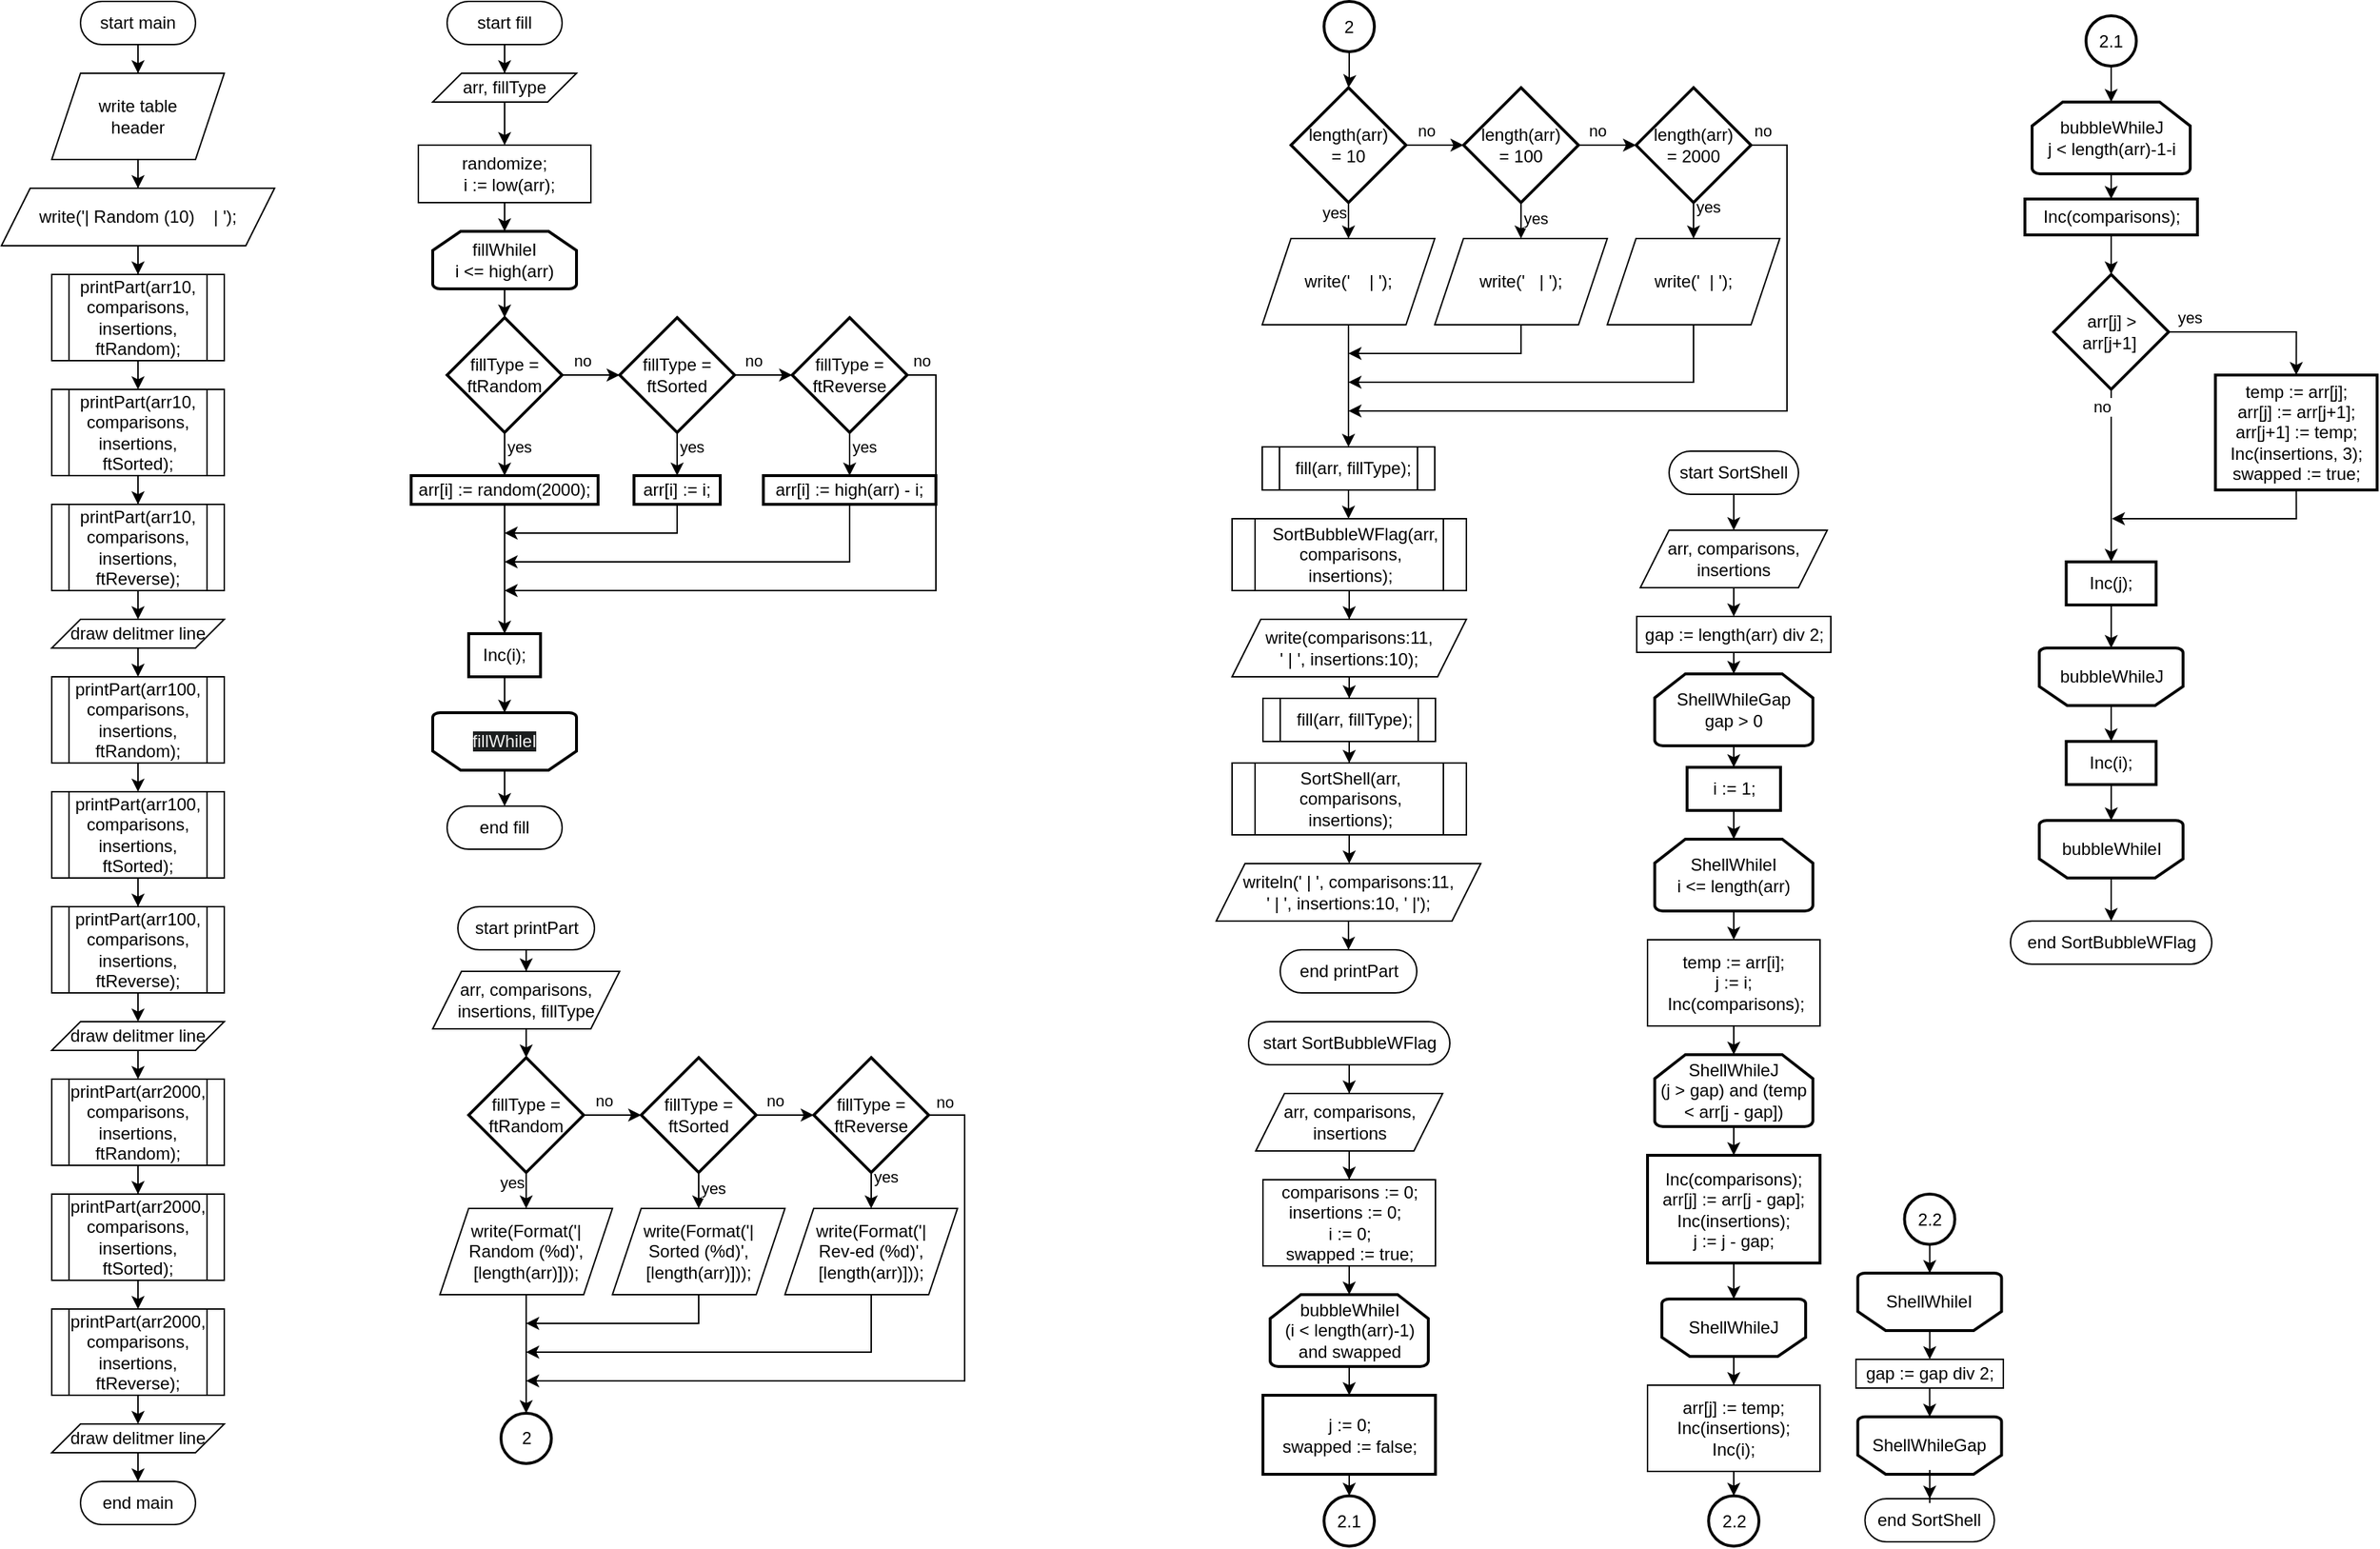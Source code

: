 <mxfile version="24.7.17">
  <diagram name="Page-1" id="1vEHx4_HzecGvx-od_U_">
    <mxGraphModel dx="1421" dy="1171" grid="1" gridSize="10" guides="1" tooltips="1" connect="1" arrows="1" fold="1" page="1" pageScale="1" pageWidth="850" pageHeight="1100" math="0" shadow="0">
      <root>
        <mxCell id="0" />
        <mxCell id="1" parent="0" />
        <mxCell id="7Oa1Ej6_2Gg9YlCHLcrd-3" value="" style="edgeStyle=orthogonalEdgeStyle;rounded=0;orthogonalLoop=1;jettySize=auto;html=1;" edge="1" parent="1" source="7Oa1Ej6_2Gg9YlCHLcrd-1" target="7Oa1Ej6_2Gg9YlCHLcrd-2">
          <mxGeometry relative="1" as="geometry" />
        </mxCell>
        <mxCell id="7Oa1Ej6_2Gg9YlCHLcrd-1" value="start main" style="html=1;dashed=0;whiteSpace=wrap;shape=mxgraph.dfd.start" vertex="1" parent="1">
          <mxGeometry x="65" y="20" width="80" height="30" as="geometry" />
        </mxCell>
        <mxCell id="7Oa1Ej6_2Gg9YlCHLcrd-5" value="" style="edgeStyle=orthogonalEdgeStyle;rounded=0;orthogonalLoop=1;jettySize=auto;html=1;" edge="1" parent="1" source="7Oa1Ej6_2Gg9YlCHLcrd-2" target="7Oa1Ej6_2Gg9YlCHLcrd-4">
          <mxGeometry relative="1" as="geometry" />
        </mxCell>
        <mxCell id="7Oa1Ej6_2Gg9YlCHLcrd-2" value="write table&lt;div&gt;header&lt;/div&gt;" style="shape=parallelogram;perimeter=parallelogramPerimeter;whiteSpace=wrap;html=1;fixedSize=1;" vertex="1" parent="1">
          <mxGeometry x="45" y="70" width="120" height="60" as="geometry" />
        </mxCell>
        <mxCell id="7Oa1Ej6_2Gg9YlCHLcrd-34" value="" style="edgeStyle=orthogonalEdgeStyle;rounded=0;orthogonalLoop=1;jettySize=auto;html=1;" edge="1" parent="1" source="7Oa1Ej6_2Gg9YlCHLcrd-4" target="7Oa1Ej6_2Gg9YlCHLcrd-33">
          <mxGeometry relative="1" as="geometry" />
        </mxCell>
        <mxCell id="7Oa1Ej6_2Gg9YlCHLcrd-4" value="&lt;div&gt;write(&#39;| Random (10)&amp;nbsp; &amp;nbsp; | &#39;);&lt;/div&gt;" style="shape=parallelogram;perimeter=parallelogramPerimeter;whiteSpace=wrap;html=1;fixedSize=1;" vertex="1" parent="1">
          <mxGeometry x="10" y="150" width="190" height="40" as="geometry" />
        </mxCell>
        <mxCell id="7Oa1Ej6_2Gg9YlCHLcrd-33" value="&lt;div&gt;printPart(arr10, comparisons, insertions, ftRandom);&lt;/div&gt;" style="shape=process;whiteSpace=wrap;html=1;backgroundOutline=1;" vertex="1" parent="1">
          <mxGeometry x="45" y="210" width="120" height="60" as="geometry" />
        </mxCell>
        <mxCell id="7Oa1Ej6_2Gg9YlCHLcrd-35" value="" style="edgeStyle=orthogonalEdgeStyle;rounded=0;orthogonalLoop=1;jettySize=auto;html=1;entryX=0.5;entryY=0;entryDx=0;entryDy=0;" edge="1" parent="1" target="7Oa1Ej6_2Gg9YlCHLcrd-36">
          <mxGeometry relative="1" as="geometry">
            <mxPoint x="105" y="270" as="sourcePoint" />
          </mxGeometry>
        </mxCell>
        <mxCell id="7Oa1Ej6_2Gg9YlCHLcrd-52" value="" style="edgeStyle=orthogonalEdgeStyle;rounded=0;orthogonalLoop=1;jettySize=auto;html=1;" edge="1" parent="1" source="7Oa1Ej6_2Gg9YlCHLcrd-36" target="7Oa1Ej6_2Gg9YlCHLcrd-38">
          <mxGeometry relative="1" as="geometry" />
        </mxCell>
        <mxCell id="7Oa1Ej6_2Gg9YlCHLcrd-36" value="&lt;div&gt;printPart(arr10, comparisons, insertions, ftSorted);&lt;/div&gt;" style="shape=process;whiteSpace=wrap;html=1;backgroundOutline=1;" vertex="1" parent="1">
          <mxGeometry x="45" y="290" width="120" height="60" as="geometry" />
        </mxCell>
        <mxCell id="7Oa1Ej6_2Gg9YlCHLcrd-64" style="edgeStyle=orthogonalEdgeStyle;rounded=0;orthogonalLoop=1;jettySize=auto;html=1;exitX=0.5;exitY=1;exitDx=0;exitDy=0;entryX=0.5;entryY=0;entryDx=0;entryDy=0;" edge="1" parent="1" source="7Oa1Ej6_2Gg9YlCHLcrd-38" target="7Oa1Ej6_2Gg9YlCHLcrd-62">
          <mxGeometry relative="1" as="geometry" />
        </mxCell>
        <mxCell id="7Oa1Ej6_2Gg9YlCHLcrd-38" value="&lt;div&gt;printPart(arr10, comparisons, insertions, ftReverse);&lt;/div&gt;" style="shape=process;whiteSpace=wrap;html=1;backgroundOutline=1;" vertex="1" parent="1">
          <mxGeometry x="45" y="370" width="120" height="60" as="geometry" />
        </mxCell>
        <mxCell id="7Oa1Ej6_2Gg9YlCHLcrd-40" value="&lt;div&gt;printPart(arr100, comparisons, insertions, ftRandom);&lt;/div&gt;" style="shape=process;whiteSpace=wrap;html=1;backgroundOutline=1;" vertex="1" parent="1">
          <mxGeometry x="45" y="490" width="120" height="60" as="geometry" />
        </mxCell>
        <mxCell id="7Oa1Ej6_2Gg9YlCHLcrd-59" value="" style="edgeStyle=orthogonalEdgeStyle;rounded=0;orthogonalLoop=1;jettySize=auto;html=1;" edge="1" parent="1" source="7Oa1Ej6_2Gg9YlCHLcrd-42" target="7Oa1Ej6_2Gg9YlCHLcrd-44">
          <mxGeometry relative="1" as="geometry" />
        </mxCell>
        <mxCell id="7Oa1Ej6_2Gg9YlCHLcrd-42" value="&lt;div&gt;printPart(arr100, comparisons, insertions, ftSorted);&lt;/div&gt;" style="shape=process;whiteSpace=wrap;html=1;backgroundOutline=1;" vertex="1" parent="1">
          <mxGeometry x="45" y="570" width="120" height="60" as="geometry" />
        </mxCell>
        <mxCell id="7Oa1Ej6_2Gg9YlCHLcrd-44" value="&lt;div&gt;printPart(arr100, comparisons, insertions, ftReverse);&lt;/div&gt;" style="shape=process;whiteSpace=wrap;html=1;backgroundOutline=1;" vertex="1" parent="1">
          <mxGeometry x="45" y="650" width="120" height="60" as="geometry" />
        </mxCell>
        <mxCell id="7Oa1Ej6_2Gg9YlCHLcrd-61" value="" style="edgeStyle=orthogonalEdgeStyle;rounded=0;orthogonalLoop=1;jettySize=auto;html=1;" edge="1" parent="1" source="7Oa1Ej6_2Gg9YlCHLcrd-46" target="7Oa1Ej6_2Gg9YlCHLcrd-48">
          <mxGeometry relative="1" as="geometry" />
        </mxCell>
        <mxCell id="7Oa1Ej6_2Gg9YlCHLcrd-46" value="&lt;div&gt;printPart(arr2000, comparisons, insertions, ftRandom);&lt;/div&gt;" style="shape=process;whiteSpace=wrap;html=1;backgroundOutline=1;" vertex="1" parent="1">
          <mxGeometry x="45" y="770" width="120" height="60" as="geometry" />
        </mxCell>
        <mxCell id="7Oa1Ej6_2Gg9YlCHLcrd-71" style="edgeStyle=orthogonalEdgeStyle;rounded=0;orthogonalLoop=1;jettySize=auto;html=1;exitX=0.5;exitY=1;exitDx=0;exitDy=0;entryX=0.5;entryY=0;entryDx=0;entryDy=0;" edge="1" parent="1" source="7Oa1Ej6_2Gg9YlCHLcrd-48" target="7Oa1Ej6_2Gg9YlCHLcrd-50">
          <mxGeometry relative="1" as="geometry" />
        </mxCell>
        <mxCell id="7Oa1Ej6_2Gg9YlCHLcrd-48" value="&lt;div&gt;printPart(arr2000, comparisons, insertions, ftSorted);&lt;/div&gt;" style="shape=process;whiteSpace=wrap;html=1;backgroundOutline=1;" vertex="1" parent="1">
          <mxGeometry x="45" y="850" width="120" height="60" as="geometry" />
        </mxCell>
        <mxCell id="7Oa1Ej6_2Gg9YlCHLcrd-70" style="edgeStyle=orthogonalEdgeStyle;rounded=0;orthogonalLoop=1;jettySize=auto;html=1;exitX=0.5;exitY=1;exitDx=0;exitDy=0;entryX=0.5;entryY=0;entryDx=0;entryDy=0;" edge="1" parent="1" source="7Oa1Ej6_2Gg9YlCHLcrd-50" target="7Oa1Ej6_2Gg9YlCHLcrd-69">
          <mxGeometry relative="1" as="geometry" />
        </mxCell>
        <mxCell id="7Oa1Ej6_2Gg9YlCHLcrd-50" value="&lt;div&gt;printPart(arr2000, comparisons, insertions, ftReverse);&lt;/div&gt;" style="shape=process;whiteSpace=wrap;html=1;backgroundOutline=1;" vertex="1" parent="1">
          <mxGeometry x="45" y="930" width="120" height="60" as="geometry" />
        </mxCell>
        <mxCell id="7Oa1Ej6_2Gg9YlCHLcrd-51" style="edgeStyle=orthogonalEdgeStyle;rounded=0;orthogonalLoop=1;jettySize=auto;html=1;exitX=0.5;exitY=1;exitDx=0;exitDy=0;" edge="1" parent="1" source="7Oa1Ej6_2Gg9YlCHLcrd-36" target="7Oa1Ej6_2Gg9YlCHLcrd-36">
          <mxGeometry relative="1" as="geometry" />
        </mxCell>
        <mxCell id="7Oa1Ej6_2Gg9YlCHLcrd-58" style="edgeStyle=orthogonalEdgeStyle;rounded=0;orthogonalLoop=1;jettySize=auto;html=1;exitX=0.5;exitY=1;exitDx=0;exitDy=0;entryX=0.5;entryY=0;entryDx=0;entryDy=0;" edge="1" parent="1" target="7Oa1Ej6_2Gg9YlCHLcrd-42">
          <mxGeometry relative="1" as="geometry">
            <mxPoint x="105" y="550" as="sourcePoint" />
          </mxGeometry>
        </mxCell>
        <mxCell id="7Oa1Ej6_2Gg9YlCHLcrd-65" style="edgeStyle=orthogonalEdgeStyle;rounded=0;orthogonalLoop=1;jettySize=auto;html=1;exitX=0.5;exitY=1;exitDx=0;exitDy=0;entryX=0.5;entryY=0;entryDx=0;entryDy=0;" edge="1" parent="1" source="7Oa1Ej6_2Gg9YlCHLcrd-62" target="7Oa1Ej6_2Gg9YlCHLcrd-40">
          <mxGeometry relative="1" as="geometry" />
        </mxCell>
        <mxCell id="7Oa1Ej6_2Gg9YlCHLcrd-62" value="draw delitmer line" style="shape=parallelogram;perimeter=parallelogramPerimeter;whiteSpace=wrap;html=1;fixedSize=1;" vertex="1" parent="1">
          <mxGeometry x="45" y="450" width="120" height="20" as="geometry" />
        </mxCell>
        <mxCell id="7Oa1Ej6_2Gg9YlCHLcrd-68" style="edgeStyle=orthogonalEdgeStyle;rounded=0;orthogonalLoop=1;jettySize=auto;html=1;exitX=0.5;exitY=1;exitDx=0;exitDy=0;entryX=0.5;entryY=0;entryDx=0;entryDy=0;" edge="1" parent="1" source="7Oa1Ej6_2Gg9YlCHLcrd-66" target="7Oa1Ej6_2Gg9YlCHLcrd-46">
          <mxGeometry relative="1" as="geometry" />
        </mxCell>
        <mxCell id="7Oa1Ej6_2Gg9YlCHLcrd-66" value="draw delitmer line" style="shape=parallelogram;perimeter=parallelogramPerimeter;whiteSpace=wrap;html=1;fixedSize=1;" vertex="1" parent="1">
          <mxGeometry x="45" y="730" width="120" height="20" as="geometry" />
        </mxCell>
        <mxCell id="7Oa1Ej6_2Gg9YlCHLcrd-67" style="edgeStyle=orthogonalEdgeStyle;rounded=0;orthogonalLoop=1;jettySize=auto;html=1;exitX=0.5;exitY=1;exitDx=0;exitDy=0;entryX=0.5;entryY=0;entryDx=0;entryDy=0;" edge="1" parent="1" source="7Oa1Ej6_2Gg9YlCHLcrd-44" target="7Oa1Ej6_2Gg9YlCHLcrd-66">
          <mxGeometry relative="1" as="geometry" />
        </mxCell>
        <mxCell id="7Oa1Ej6_2Gg9YlCHLcrd-73" value="" style="edgeStyle=orthogonalEdgeStyle;rounded=0;orthogonalLoop=1;jettySize=auto;html=1;" edge="1" parent="1" source="7Oa1Ej6_2Gg9YlCHLcrd-69" target="7Oa1Ej6_2Gg9YlCHLcrd-72">
          <mxGeometry relative="1" as="geometry" />
        </mxCell>
        <mxCell id="7Oa1Ej6_2Gg9YlCHLcrd-69" value="draw delitmer line" style="shape=parallelogram;perimeter=parallelogramPerimeter;whiteSpace=wrap;html=1;fixedSize=1;" vertex="1" parent="1">
          <mxGeometry x="45" y="1010" width="120" height="20" as="geometry" />
        </mxCell>
        <mxCell id="7Oa1Ej6_2Gg9YlCHLcrd-72" value="end main" style="html=1;dashed=0;whiteSpace=wrap;shape=mxgraph.dfd.start" vertex="1" parent="1">
          <mxGeometry x="65" y="1050" width="80" height="30" as="geometry" />
        </mxCell>
        <mxCell id="7Oa1Ej6_2Gg9YlCHLcrd-77" value="" style="edgeStyle=orthogonalEdgeStyle;rounded=0;orthogonalLoop=1;jettySize=auto;html=1;" edge="1" parent="1" source="7Oa1Ej6_2Gg9YlCHLcrd-109" target="7Oa1Ej6_2Gg9YlCHLcrd-76">
          <mxGeometry relative="1" as="geometry" />
        </mxCell>
        <mxCell id="7Oa1Ej6_2Gg9YlCHLcrd-74" value="start fill" style="html=1;dashed=0;whiteSpace=wrap;shape=mxgraph.dfd.start" vertex="1" parent="1">
          <mxGeometry x="320" y="20" width="80" height="30" as="geometry" />
        </mxCell>
        <mxCell id="7Oa1Ej6_2Gg9YlCHLcrd-75" value="end fill" style="html=1;dashed=0;whiteSpace=wrap;shape=mxgraph.dfd.start" vertex="1" parent="1">
          <mxGeometry x="320" y="580" width="80" height="30" as="geometry" />
        </mxCell>
        <mxCell id="7Oa1Ej6_2Gg9YlCHLcrd-80" value="" style="edgeStyle=orthogonalEdgeStyle;rounded=0;orthogonalLoop=1;jettySize=auto;html=1;" edge="1" parent="1" source="7Oa1Ej6_2Gg9YlCHLcrd-76" target="7Oa1Ej6_2Gg9YlCHLcrd-79">
          <mxGeometry relative="1" as="geometry" />
        </mxCell>
        <mxCell id="7Oa1Ej6_2Gg9YlCHLcrd-76" value="randomize;&lt;div&gt;&lt;div&gt;&amp;nbsp; i := low(arr);&lt;/div&gt;&lt;/div&gt;" style="whiteSpace=wrap;html=1;dashed=0;" vertex="1" parent="1">
          <mxGeometry x="300" y="120" width="120" height="40" as="geometry" />
        </mxCell>
        <mxCell id="7Oa1Ej6_2Gg9YlCHLcrd-86" value="" style="edgeStyle=orthogonalEdgeStyle;rounded=0;orthogonalLoop=1;jettySize=auto;html=1;" edge="1" parent="1" source="7Oa1Ej6_2Gg9YlCHLcrd-79" target="7Oa1Ej6_2Gg9YlCHLcrd-85">
          <mxGeometry relative="1" as="geometry" />
        </mxCell>
        <mxCell id="7Oa1Ej6_2Gg9YlCHLcrd-79" value="&lt;div&gt;fillWhileI&lt;/div&gt;&lt;div&gt;i &amp;lt;= high(arr)&lt;/div&gt;" style="strokeWidth=2;html=1;shape=mxgraph.flowchart.loop_limit;whiteSpace=wrap;" vertex="1" parent="1">
          <mxGeometry x="310" y="180" width="100" height="40" as="geometry" />
        </mxCell>
        <mxCell id="7Oa1Ej6_2Gg9YlCHLcrd-84" value="" style="group" vertex="1" connectable="0" parent="1">
          <mxGeometry x="310" y="515" width="100" height="40" as="geometry" />
        </mxCell>
        <mxCell id="7Oa1Ej6_2Gg9YlCHLcrd-81" value="" style="strokeWidth=2;html=1;shape=mxgraph.flowchart.loop_limit;whiteSpace=wrap;rotation=-180;" vertex="1" parent="7Oa1Ej6_2Gg9YlCHLcrd-84">
          <mxGeometry width="100" height="40" as="geometry" />
        </mxCell>
        <mxCell id="7Oa1Ej6_2Gg9YlCHLcrd-82" value="&lt;span style=&quot;color: rgb(240, 240, 240); font-family: Helvetica; font-size: 12px; font-style: normal; font-variant-ligatures: normal; font-variant-caps: normal; font-weight: 400; letter-spacing: normal; orphans: 2; text-indent: 0px; text-transform: none; widows: 2; word-spacing: 0px; -webkit-text-stroke-width: 0px; white-space: normal; background-color: rgb(27, 29, 30); text-decoration-thickness: initial; text-decoration-style: initial; text-decoration-color: initial; float: none; display: inline !important;&quot;&gt;fillWhileI&lt;/span&gt;" style="text;whiteSpace=wrap;html=1;align=center;verticalAlign=middle;" vertex="1" parent="7Oa1Ej6_2Gg9YlCHLcrd-84">
          <mxGeometry width="100" height="40" as="geometry" />
        </mxCell>
        <mxCell id="7Oa1Ej6_2Gg9YlCHLcrd-88" value="yes" style="edgeStyle=orthogonalEdgeStyle;rounded=0;orthogonalLoop=1;jettySize=auto;html=1;" edge="1" parent="1" source="7Oa1Ej6_2Gg9YlCHLcrd-85" target="7Oa1Ej6_2Gg9YlCHLcrd-87">
          <mxGeometry x="0.2" y="10" relative="1" as="geometry">
            <mxPoint as="offset" />
          </mxGeometry>
        </mxCell>
        <mxCell id="7Oa1Ej6_2Gg9YlCHLcrd-90" value="no" style="edgeStyle=orthogonalEdgeStyle;rounded=0;orthogonalLoop=1;jettySize=auto;html=1;" edge="1" parent="1" source="7Oa1Ej6_2Gg9YlCHLcrd-85" target="7Oa1Ej6_2Gg9YlCHLcrd-89">
          <mxGeometry x="-0.333" y="10" relative="1" as="geometry">
            <mxPoint as="offset" />
          </mxGeometry>
        </mxCell>
        <mxCell id="7Oa1Ej6_2Gg9YlCHLcrd-85" value="fillType =&lt;div&gt;&lt;span style=&quot;background-color: initial;&quot;&gt;ftRandom&lt;/span&gt;&lt;/div&gt;" style="rhombus;whiteSpace=wrap;html=1;strokeWidth=2;" vertex="1" parent="1">
          <mxGeometry x="320" y="240" width="80" height="80" as="geometry" />
        </mxCell>
        <mxCell id="7Oa1Ej6_2Gg9YlCHLcrd-101" value="" style="edgeStyle=orthogonalEdgeStyle;rounded=0;orthogonalLoop=1;jettySize=auto;html=1;" edge="1" parent="1" source="7Oa1Ej6_2Gg9YlCHLcrd-87" target="7Oa1Ej6_2Gg9YlCHLcrd-100">
          <mxGeometry relative="1" as="geometry" />
        </mxCell>
        <mxCell id="7Oa1Ej6_2Gg9YlCHLcrd-87" value="arr[i] := random(2000);" style="whiteSpace=wrap;html=1;strokeWidth=2;" vertex="1" parent="1">
          <mxGeometry x="295" y="350" width="130" height="20" as="geometry" />
        </mxCell>
        <mxCell id="7Oa1Ej6_2Gg9YlCHLcrd-92" value="" style="edgeStyle=orthogonalEdgeStyle;rounded=0;orthogonalLoop=1;jettySize=auto;html=1;" edge="1" parent="1" source="7Oa1Ej6_2Gg9YlCHLcrd-89" target="7Oa1Ej6_2Gg9YlCHLcrd-91">
          <mxGeometry relative="1" as="geometry" />
        </mxCell>
        <mxCell id="7Oa1Ej6_2Gg9YlCHLcrd-97" value="no" style="edgeLabel;html=1;align=center;verticalAlign=middle;resizable=0;points=[];" vertex="1" connectable="0" parent="7Oa1Ej6_2Gg9YlCHLcrd-92">
          <mxGeometry x="-0.356" y="-3" relative="1" as="geometry">
            <mxPoint y="-13" as="offset" />
          </mxGeometry>
        </mxCell>
        <mxCell id="7Oa1Ej6_2Gg9YlCHLcrd-94" value="" style="edgeStyle=orthogonalEdgeStyle;rounded=0;orthogonalLoop=1;jettySize=auto;html=1;" edge="1" parent="1" source="7Oa1Ej6_2Gg9YlCHLcrd-89" target="7Oa1Ej6_2Gg9YlCHLcrd-93">
          <mxGeometry relative="1" as="geometry" />
        </mxCell>
        <mxCell id="7Oa1Ej6_2Gg9YlCHLcrd-98" value="yes" style="edgeLabel;html=1;align=center;verticalAlign=middle;resizable=0;points=[];" vertex="1" connectable="0" parent="7Oa1Ej6_2Gg9YlCHLcrd-94">
          <mxGeometry x="-0.831" y="1" relative="1" as="geometry">
            <mxPoint x="9" y="6" as="offset" />
          </mxGeometry>
        </mxCell>
        <mxCell id="7Oa1Ej6_2Gg9YlCHLcrd-89" value="fillType =&lt;div&gt;ftSorted&lt;br&gt;&lt;/div&gt;" style="rhombus;whiteSpace=wrap;html=1;strokeWidth=2;" vertex="1" parent="1">
          <mxGeometry x="440" y="240" width="80" height="80" as="geometry" />
        </mxCell>
        <mxCell id="7Oa1Ej6_2Gg9YlCHLcrd-96" value="" style="edgeStyle=orthogonalEdgeStyle;rounded=0;orthogonalLoop=1;jettySize=auto;html=1;" edge="1" parent="1" source="7Oa1Ej6_2Gg9YlCHLcrd-91" target="7Oa1Ej6_2Gg9YlCHLcrd-95">
          <mxGeometry relative="1" as="geometry" />
        </mxCell>
        <mxCell id="7Oa1Ej6_2Gg9YlCHLcrd-99" value="yes" style="edgeLabel;html=1;align=center;verticalAlign=middle;resizable=0;points=[];" vertex="1" connectable="0" parent="7Oa1Ej6_2Gg9YlCHLcrd-96">
          <mxGeometry x="0.277" y="2" relative="1" as="geometry">
            <mxPoint x="8" y="-2" as="offset" />
          </mxGeometry>
        </mxCell>
        <mxCell id="7Oa1Ej6_2Gg9YlCHLcrd-110" style="edgeStyle=orthogonalEdgeStyle;rounded=0;orthogonalLoop=1;jettySize=auto;html=1;exitX=1;exitY=0.5;exitDx=0;exitDy=0;" edge="1" parent="1" source="7Oa1Ej6_2Gg9YlCHLcrd-91">
          <mxGeometry relative="1" as="geometry">
            <mxPoint x="360" y="430" as="targetPoint" />
            <Array as="points">
              <mxPoint x="660" y="280" />
              <mxPoint x="660" y="430" />
            </Array>
          </mxGeometry>
        </mxCell>
        <mxCell id="7Oa1Ej6_2Gg9YlCHLcrd-160" value="no" style="edgeLabel;html=1;align=center;verticalAlign=middle;resizable=0;points=[];" vertex="1" connectable="0" parent="7Oa1Ej6_2Gg9YlCHLcrd-110">
          <mxGeometry x="-0.96" y="-2" relative="1" as="geometry">
            <mxPoint y="-12" as="offset" />
          </mxGeometry>
        </mxCell>
        <mxCell id="7Oa1Ej6_2Gg9YlCHLcrd-91" value="fillType =&lt;div&gt;ftReverse&lt;br&gt;&lt;/div&gt;" style="rhombus;whiteSpace=wrap;html=1;strokeWidth=2;" vertex="1" parent="1">
          <mxGeometry x="560" y="240" width="80" height="80" as="geometry" />
        </mxCell>
        <mxCell id="7Oa1Ej6_2Gg9YlCHLcrd-102" style="edgeStyle=orthogonalEdgeStyle;rounded=0;orthogonalLoop=1;jettySize=auto;html=1;exitX=0.5;exitY=1;exitDx=0;exitDy=0;" edge="1" parent="1" source="7Oa1Ej6_2Gg9YlCHLcrd-93">
          <mxGeometry relative="1" as="geometry">
            <mxPoint x="360" y="390" as="targetPoint" />
            <Array as="points">
              <mxPoint x="480" y="390" />
            </Array>
          </mxGeometry>
        </mxCell>
        <mxCell id="7Oa1Ej6_2Gg9YlCHLcrd-93" value="arr[i] := i;" style="whiteSpace=wrap;html=1;strokeWidth=2;" vertex="1" parent="1">
          <mxGeometry x="450" y="350" width="60" height="20" as="geometry" />
        </mxCell>
        <mxCell id="7Oa1Ej6_2Gg9YlCHLcrd-103" style="edgeStyle=orthogonalEdgeStyle;rounded=0;orthogonalLoop=1;jettySize=auto;html=1;exitX=0.5;exitY=1;exitDx=0;exitDy=0;" edge="1" parent="1" source="7Oa1Ej6_2Gg9YlCHLcrd-95">
          <mxGeometry relative="1" as="geometry">
            <mxPoint x="360" y="410" as="targetPoint" />
            <Array as="points">
              <mxPoint x="600" y="410" />
            </Array>
          </mxGeometry>
        </mxCell>
        <mxCell id="7Oa1Ej6_2Gg9YlCHLcrd-95" value="arr[i] := high(arr) - i;" style="whiteSpace=wrap;html=1;strokeWidth=2;" vertex="1" parent="1">
          <mxGeometry x="540" y="350" width="120" height="20" as="geometry" />
        </mxCell>
        <mxCell id="7Oa1Ej6_2Gg9YlCHLcrd-104" value="" style="edgeStyle=orthogonalEdgeStyle;rounded=0;orthogonalLoop=1;jettySize=auto;html=1;" edge="1" parent="1" source="7Oa1Ej6_2Gg9YlCHLcrd-100" target="7Oa1Ej6_2Gg9YlCHLcrd-82">
          <mxGeometry relative="1" as="geometry" />
        </mxCell>
        <mxCell id="7Oa1Ej6_2Gg9YlCHLcrd-100" value="Inc(i);" style="whiteSpace=wrap;html=1;strokeWidth=2;" vertex="1" parent="1">
          <mxGeometry x="335" y="460" width="50" height="30" as="geometry" />
        </mxCell>
        <mxCell id="7Oa1Ej6_2Gg9YlCHLcrd-105" value="" style="edgeStyle=orthogonalEdgeStyle;rounded=0;orthogonalLoop=1;jettySize=auto;html=1;" edge="1" parent="1" source="7Oa1Ej6_2Gg9YlCHLcrd-82" target="7Oa1Ej6_2Gg9YlCHLcrd-75">
          <mxGeometry relative="1" as="geometry" />
        </mxCell>
        <mxCell id="7Oa1Ej6_2Gg9YlCHLcrd-112" value="" style="edgeStyle=orthogonalEdgeStyle;rounded=0;orthogonalLoop=1;jettySize=auto;html=1;" edge="1" parent="1" source="7Oa1Ej6_2Gg9YlCHLcrd-106" target="7Oa1Ej6_2Gg9YlCHLcrd-111">
          <mxGeometry relative="1" as="geometry" />
        </mxCell>
        <mxCell id="7Oa1Ej6_2Gg9YlCHLcrd-106" value="start printPart" style="html=1;dashed=0;whiteSpace=wrap;shape=mxgraph.dfd.start" vertex="1" parent="1">
          <mxGeometry x="327.5" y="650" width="95" height="30" as="geometry" />
        </mxCell>
        <mxCell id="7Oa1Ej6_2Gg9YlCHLcrd-107" value="end printPart" style="html=1;dashed=0;whiteSpace=wrap;shape=mxgraph.dfd.start" vertex="1" parent="1">
          <mxGeometry x="899.5" y="680" width="95" height="30" as="geometry" />
        </mxCell>
        <mxCell id="7Oa1Ej6_2Gg9YlCHLcrd-108" value="" style="edgeStyle=orthogonalEdgeStyle;rounded=0;orthogonalLoop=1;jettySize=auto;html=1;" edge="1" parent="1" source="7Oa1Ej6_2Gg9YlCHLcrd-74" target="7Oa1Ej6_2Gg9YlCHLcrd-109">
          <mxGeometry relative="1" as="geometry">
            <mxPoint x="360" y="50" as="sourcePoint" />
            <mxPoint x="365" y="171" as="targetPoint" />
          </mxGeometry>
        </mxCell>
        <mxCell id="7Oa1Ej6_2Gg9YlCHLcrd-109" value="arr,&amp;nbsp;fillType" style="shape=parallelogram;perimeter=parallelogramPerimeter;whiteSpace=wrap;html=1;fixedSize=1;" vertex="1" parent="1">
          <mxGeometry x="310" y="70" width="100" height="20" as="geometry" />
        </mxCell>
        <mxCell id="7Oa1Ej6_2Gg9YlCHLcrd-133" value="" style="edgeStyle=orthogonalEdgeStyle;rounded=0;orthogonalLoop=1;jettySize=auto;html=1;" edge="1" parent="1" source="7Oa1Ej6_2Gg9YlCHLcrd-111" target="7Oa1Ej6_2Gg9YlCHLcrd-115">
          <mxGeometry relative="1" as="geometry" />
        </mxCell>
        <mxCell id="7Oa1Ej6_2Gg9YlCHLcrd-111" value="arr,&amp;nbsp;comparisons, insertions, fillType" style="shape=parallelogram;perimeter=parallelogramPerimeter;whiteSpace=wrap;html=1;fixedSize=1;" vertex="1" parent="1">
          <mxGeometry x="310" y="695" width="130" height="40" as="geometry" />
        </mxCell>
        <mxCell id="7Oa1Ej6_2Gg9YlCHLcrd-113" value="yes" style="edgeStyle=orthogonalEdgeStyle;rounded=0;orthogonalLoop=1;jettySize=auto;html=1;entryX=0.5;entryY=0;entryDx=0;entryDy=0;" edge="1" parent="1" source="7Oa1Ej6_2Gg9YlCHLcrd-115" target="7Oa1Ej6_2Gg9YlCHLcrd-134">
          <mxGeometry x="0.2" y="10" relative="1" as="geometry">
            <mxPoint as="offset" />
            <mxPoint x="375" y="865" as="targetPoint" />
          </mxGeometry>
        </mxCell>
        <mxCell id="7Oa1Ej6_2Gg9YlCHLcrd-114" value="no" style="edgeStyle=orthogonalEdgeStyle;rounded=0;orthogonalLoop=1;jettySize=auto;html=1;" edge="1" parent="1" source="7Oa1Ej6_2Gg9YlCHLcrd-115" target="7Oa1Ej6_2Gg9YlCHLcrd-122">
          <mxGeometry x="-0.333" y="10" relative="1" as="geometry">
            <mxPoint as="offset" />
          </mxGeometry>
        </mxCell>
        <mxCell id="7Oa1Ej6_2Gg9YlCHLcrd-115" value="fillType =&lt;div&gt;&lt;span style=&quot;background-color: initial;&quot;&gt;ftRandom&lt;/span&gt;&lt;/div&gt;" style="rhombus;whiteSpace=wrap;html=1;strokeWidth=2;" vertex="1" parent="1">
          <mxGeometry x="335" y="755" width="80" height="80" as="geometry" />
        </mxCell>
        <mxCell id="7Oa1Ej6_2Gg9YlCHLcrd-118" value="" style="edgeStyle=orthogonalEdgeStyle;rounded=0;orthogonalLoop=1;jettySize=auto;html=1;" edge="1" parent="1" source="7Oa1Ej6_2Gg9YlCHLcrd-122" target="7Oa1Ej6_2Gg9YlCHLcrd-126">
          <mxGeometry relative="1" as="geometry" />
        </mxCell>
        <mxCell id="7Oa1Ej6_2Gg9YlCHLcrd-119" value="no" style="edgeLabel;html=1;align=center;verticalAlign=middle;resizable=0;points=[];" vertex="1" connectable="0" parent="7Oa1Ej6_2Gg9YlCHLcrd-118">
          <mxGeometry x="-0.356" y="-3" relative="1" as="geometry">
            <mxPoint y="-13" as="offset" />
          </mxGeometry>
        </mxCell>
        <mxCell id="7Oa1Ej6_2Gg9YlCHLcrd-120" value="" style="edgeStyle=orthogonalEdgeStyle;rounded=0;orthogonalLoop=1;jettySize=auto;html=1;entryX=0.5;entryY=0;entryDx=0;entryDy=0;" edge="1" parent="1" source="7Oa1Ej6_2Gg9YlCHLcrd-122" target="7Oa1Ej6_2Gg9YlCHLcrd-136">
          <mxGeometry relative="1" as="geometry">
            <mxPoint x="495" y="865" as="targetPoint" />
          </mxGeometry>
        </mxCell>
        <mxCell id="7Oa1Ej6_2Gg9YlCHLcrd-121" value="yes" style="edgeLabel;html=1;align=center;verticalAlign=middle;resizable=0;points=[];" vertex="1" connectable="0" parent="7Oa1Ej6_2Gg9YlCHLcrd-120">
          <mxGeometry x="-0.831" y="1" relative="1" as="geometry">
            <mxPoint x="9" y="6" as="offset" />
          </mxGeometry>
        </mxCell>
        <mxCell id="7Oa1Ej6_2Gg9YlCHLcrd-122" value="fillType =&lt;div&gt;ftSorted&lt;br&gt;&lt;/div&gt;" style="rhombus;whiteSpace=wrap;html=1;strokeWidth=2;" vertex="1" parent="1">
          <mxGeometry x="455" y="755" width="80" height="80" as="geometry" />
        </mxCell>
        <mxCell id="7Oa1Ej6_2Gg9YlCHLcrd-123" value="" style="edgeStyle=orthogonalEdgeStyle;rounded=0;orthogonalLoop=1;jettySize=auto;html=1;entryX=0.5;entryY=0;entryDx=0;entryDy=0;" edge="1" parent="1" source="7Oa1Ej6_2Gg9YlCHLcrd-126" target="7Oa1Ej6_2Gg9YlCHLcrd-137">
          <mxGeometry relative="1" as="geometry">
            <mxPoint x="615" y="865" as="targetPoint" />
          </mxGeometry>
        </mxCell>
        <mxCell id="7Oa1Ej6_2Gg9YlCHLcrd-124" value="yes" style="edgeLabel;html=1;align=center;verticalAlign=middle;resizable=0;points=[];" vertex="1" connectable="0" parent="7Oa1Ej6_2Gg9YlCHLcrd-123">
          <mxGeometry x="0.277" y="2" relative="1" as="geometry">
            <mxPoint x="8" y="-2" as="offset" />
          </mxGeometry>
        </mxCell>
        <mxCell id="7Oa1Ej6_2Gg9YlCHLcrd-125" style="edgeStyle=orthogonalEdgeStyle;rounded=0;orthogonalLoop=1;jettySize=auto;html=1;exitX=1;exitY=0.5;exitDx=0;exitDy=0;" edge="1" parent="1" source="7Oa1Ej6_2Gg9YlCHLcrd-126">
          <mxGeometry relative="1" as="geometry">
            <mxPoint x="375" y="980" as="targetPoint" />
            <Array as="points">
              <mxPoint x="680" y="795" />
              <mxPoint x="680" y="980" />
              <mxPoint x="375" y="980" />
            </Array>
          </mxGeometry>
        </mxCell>
        <mxCell id="7Oa1Ej6_2Gg9YlCHLcrd-161" value="no" style="edgeLabel;html=1;align=center;verticalAlign=middle;resizable=0;points=[];" vertex="1" connectable="0" parent="7Oa1Ej6_2Gg9YlCHLcrd-125">
          <mxGeometry x="-0.889" y="-2" relative="1" as="geometry">
            <mxPoint x="-12" y="-13" as="offset" />
          </mxGeometry>
        </mxCell>
        <mxCell id="7Oa1Ej6_2Gg9YlCHLcrd-126" value="fillType =&lt;div&gt;ftReverse&lt;br&gt;&lt;/div&gt;" style="rhombus;whiteSpace=wrap;html=1;strokeWidth=2;" vertex="1" parent="1">
          <mxGeometry x="575" y="755" width="80" height="80" as="geometry" />
        </mxCell>
        <mxCell id="7Oa1Ej6_2Gg9YlCHLcrd-127" style="edgeStyle=orthogonalEdgeStyle;rounded=0;orthogonalLoop=1;jettySize=auto;html=1;exitX=0.5;exitY=1;exitDx=0;exitDy=0;" edge="1" parent="1">
          <mxGeometry relative="1" as="geometry">
            <mxPoint x="375" y="940" as="targetPoint" />
            <Array as="points">
              <mxPoint x="495" y="940" />
            </Array>
            <mxPoint x="495" y="920" as="sourcePoint" />
          </mxGeometry>
        </mxCell>
        <mxCell id="7Oa1Ej6_2Gg9YlCHLcrd-129" style="edgeStyle=orthogonalEdgeStyle;rounded=0;orthogonalLoop=1;jettySize=auto;html=1;" edge="1" parent="1">
          <mxGeometry relative="1" as="geometry">
            <mxPoint x="375" y="960" as="targetPoint" />
            <Array as="points">
              <mxPoint x="615" y="960" />
              <mxPoint x="375" y="960" />
            </Array>
            <mxPoint x="615" y="920" as="sourcePoint" />
          </mxGeometry>
        </mxCell>
        <mxCell id="7Oa1Ej6_2Gg9YlCHLcrd-135" value="" style="edgeStyle=orthogonalEdgeStyle;rounded=0;orthogonalLoop=1;jettySize=auto;html=1;entryX=0.5;entryY=0;entryDx=0;entryDy=0;entryPerimeter=0;" edge="1" parent="1" source="7Oa1Ej6_2Gg9YlCHLcrd-134" target="7Oa1Ej6_2Gg9YlCHLcrd-138">
          <mxGeometry relative="1" as="geometry">
            <mxPoint x="375" y="1000" as="targetPoint" />
          </mxGeometry>
        </mxCell>
        <mxCell id="7Oa1Ej6_2Gg9YlCHLcrd-134" value="write(Format(&#39;| Random (%d)&#39;, [length(arr)]));" style="shape=parallelogram;perimeter=parallelogramPerimeter;whiteSpace=wrap;html=1;fixedSize=1;" vertex="1" parent="1">
          <mxGeometry x="315" y="860" width="120" height="60" as="geometry" />
        </mxCell>
        <mxCell id="7Oa1Ej6_2Gg9YlCHLcrd-136" value="write(Format(&#39;|&lt;div&gt;Sorted (%d)&#39;, [length(arr)]));&lt;/div&gt;" style="shape=parallelogram;perimeter=parallelogramPerimeter;whiteSpace=wrap;html=1;fixedSize=1;" vertex="1" parent="1">
          <mxGeometry x="435" y="860" width="120" height="60" as="geometry" />
        </mxCell>
        <mxCell id="7Oa1Ej6_2Gg9YlCHLcrd-137" value="write(Format(&#39;|&lt;div&gt;Rev-ed&amp;nbsp;(%d)&#39;, [length(arr)]));&lt;/div&gt;" style="shape=parallelogram;perimeter=parallelogramPerimeter;whiteSpace=wrap;html=1;fixedSize=1;" vertex="1" parent="1">
          <mxGeometry x="555" y="860" width="120" height="60" as="geometry" />
        </mxCell>
        <mxCell id="7Oa1Ej6_2Gg9YlCHLcrd-138" value="2" style="strokeWidth=2;html=1;shape=mxgraph.flowchart.start_2;whiteSpace=wrap;" vertex="1" parent="1">
          <mxGeometry x="357.5" y="1002.5" width="35" height="35" as="geometry" />
        </mxCell>
        <mxCell id="7Oa1Ej6_2Gg9YlCHLcrd-159" value="" style="edgeStyle=orthogonalEdgeStyle;rounded=0;orthogonalLoop=1;jettySize=auto;html=1;" edge="1" parent="1" source="7Oa1Ej6_2Gg9YlCHLcrd-139" target="7Oa1Ej6_2Gg9YlCHLcrd-142">
          <mxGeometry relative="1" as="geometry" />
        </mxCell>
        <mxCell id="7Oa1Ej6_2Gg9YlCHLcrd-139" value="2" style="strokeWidth=2;html=1;shape=mxgraph.flowchart.start_2;whiteSpace=wrap;" vertex="1" parent="1">
          <mxGeometry x="930" y="20" width="35" height="35" as="geometry" />
        </mxCell>
        <mxCell id="7Oa1Ej6_2Gg9YlCHLcrd-140" value="yes" style="edgeStyle=orthogonalEdgeStyle;rounded=0;orthogonalLoop=1;jettySize=auto;html=1;entryX=0.5;entryY=0;entryDx=0;entryDy=0;" edge="1" parent="1" source="7Oa1Ej6_2Gg9YlCHLcrd-142" target="7Oa1Ej6_2Gg9YlCHLcrd-155">
          <mxGeometry x="0.2" y="10" relative="1" as="geometry">
            <mxPoint as="offset" />
            <mxPoint x="947" y="190" as="targetPoint" />
          </mxGeometry>
        </mxCell>
        <mxCell id="7Oa1Ej6_2Gg9YlCHLcrd-141" value="no" style="edgeStyle=orthogonalEdgeStyle;rounded=0;orthogonalLoop=1;jettySize=auto;html=1;" edge="1" parent="1" source="7Oa1Ej6_2Gg9YlCHLcrd-142" target="7Oa1Ej6_2Gg9YlCHLcrd-147">
          <mxGeometry x="-0.333" y="10" relative="1" as="geometry">
            <mxPoint as="offset" />
          </mxGeometry>
        </mxCell>
        <mxCell id="7Oa1Ej6_2Gg9YlCHLcrd-142" value="&lt;div&gt;length(arr)&lt;br&gt;&lt;/div&gt;= 10" style="rhombus;whiteSpace=wrap;html=1;strokeWidth=2;" vertex="1" parent="1">
          <mxGeometry x="907" y="80" width="80" height="80" as="geometry" />
        </mxCell>
        <mxCell id="7Oa1Ej6_2Gg9YlCHLcrd-143" value="" style="edgeStyle=orthogonalEdgeStyle;rounded=0;orthogonalLoop=1;jettySize=auto;html=1;" edge="1" parent="1" source="7Oa1Ej6_2Gg9YlCHLcrd-147" target="7Oa1Ej6_2Gg9YlCHLcrd-151">
          <mxGeometry relative="1" as="geometry" />
        </mxCell>
        <mxCell id="7Oa1Ej6_2Gg9YlCHLcrd-144" value="no" style="edgeLabel;html=1;align=center;verticalAlign=middle;resizable=0;points=[];" vertex="1" connectable="0" parent="7Oa1Ej6_2Gg9YlCHLcrd-143">
          <mxGeometry x="-0.356" y="-3" relative="1" as="geometry">
            <mxPoint y="-13" as="offset" />
          </mxGeometry>
        </mxCell>
        <mxCell id="7Oa1Ej6_2Gg9YlCHLcrd-145" value="" style="edgeStyle=orthogonalEdgeStyle;rounded=0;orthogonalLoop=1;jettySize=auto;html=1;entryX=0.5;entryY=0;entryDx=0;entryDy=0;" edge="1" parent="1" source="7Oa1Ej6_2Gg9YlCHLcrd-147" target="7Oa1Ej6_2Gg9YlCHLcrd-156">
          <mxGeometry relative="1" as="geometry">
            <mxPoint x="1067" y="190" as="targetPoint" />
          </mxGeometry>
        </mxCell>
        <mxCell id="7Oa1Ej6_2Gg9YlCHLcrd-146" value="yes" style="edgeLabel;html=1;align=center;verticalAlign=middle;resizable=0;points=[];" vertex="1" connectable="0" parent="7Oa1Ej6_2Gg9YlCHLcrd-145">
          <mxGeometry x="-0.831" y="1" relative="1" as="geometry">
            <mxPoint x="9" y="6" as="offset" />
          </mxGeometry>
        </mxCell>
        <mxCell id="7Oa1Ej6_2Gg9YlCHLcrd-147" value="&lt;div&gt;length(arr)&lt;br&gt;&lt;/div&gt;&lt;div&gt;&lt;span style=&quot;background-color: initial;&quot;&gt;=&lt;/span&gt;&lt;span style=&quot;background-color: initial;&quot;&gt;&amp;nbsp;&lt;/span&gt;100&lt;/div&gt;" style="rhombus;whiteSpace=wrap;html=1;strokeWidth=2;" vertex="1" parent="1">
          <mxGeometry x="1027" y="80" width="80" height="80" as="geometry" />
        </mxCell>
        <mxCell id="7Oa1Ej6_2Gg9YlCHLcrd-148" value="" style="edgeStyle=orthogonalEdgeStyle;rounded=0;orthogonalLoop=1;jettySize=auto;html=1;entryX=0.5;entryY=0;entryDx=0;entryDy=0;" edge="1" parent="1" source="7Oa1Ej6_2Gg9YlCHLcrd-151" target="7Oa1Ej6_2Gg9YlCHLcrd-157">
          <mxGeometry relative="1" as="geometry">
            <mxPoint x="1187" y="190" as="targetPoint" />
          </mxGeometry>
        </mxCell>
        <mxCell id="7Oa1Ej6_2Gg9YlCHLcrd-149" value="yes" style="edgeLabel;html=1;align=center;verticalAlign=middle;resizable=0;points=[];" vertex="1" connectable="0" parent="7Oa1Ej6_2Gg9YlCHLcrd-148">
          <mxGeometry x="0.277" y="2" relative="1" as="geometry">
            <mxPoint x="8" y="-2" as="offset" />
          </mxGeometry>
        </mxCell>
        <mxCell id="7Oa1Ej6_2Gg9YlCHLcrd-150" style="edgeStyle=orthogonalEdgeStyle;rounded=0;orthogonalLoop=1;jettySize=auto;html=1;exitX=1;exitY=0.5;exitDx=0;exitDy=0;" edge="1" parent="1" source="7Oa1Ej6_2Gg9YlCHLcrd-151">
          <mxGeometry relative="1" as="geometry">
            <mxPoint x="947" y="305" as="targetPoint" />
            <Array as="points">
              <mxPoint x="1252" y="120" />
              <mxPoint x="1252" y="305" />
              <mxPoint x="947" y="305" />
            </Array>
          </mxGeometry>
        </mxCell>
        <mxCell id="7Oa1Ej6_2Gg9YlCHLcrd-162" value="no" style="edgeLabel;html=1;align=center;verticalAlign=middle;resizable=0;points=[];" vertex="1" connectable="0" parent="7Oa1Ej6_2Gg9YlCHLcrd-150">
          <mxGeometry x="-0.934" y="-3" relative="1" as="geometry">
            <mxPoint x="-9" y="-13" as="offset" />
          </mxGeometry>
        </mxCell>
        <mxCell id="7Oa1Ej6_2Gg9YlCHLcrd-151" value="&lt;div&gt;length(arr)&lt;br&gt;&lt;/div&gt;&lt;div&gt;&lt;span style=&quot;background-color: initial;&quot;&gt;=&lt;/span&gt;&lt;span style=&quot;background-color: initial;&quot;&gt;&amp;nbsp;&lt;/span&gt;2000&lt;/div&gt;" style="rhombus;whiteSpace=wrap;html=1;strokeWidth=2;" vertex="1" parent="1">
          <mxGeometry x="1147" y="80" width="80" height="80" as="geometry" />
        </mxCell>
        <mxCell id="7Oa1Ej6_2Gg9YlCHLcrd-152" style="edgeStyle=orthogonalEdgeStyle;rounded=0;orthogonalLoop=1;jettySize=auto;html=1;exitX=0.5;exitY=1;exitDx=0;exitDy=0;" edge="1" parent="1">
          <mxGeometry relative="1" as="geometry">
            <mxPoint x="947" y="265" as="targetPoint" />
            <Array as="points">
              <mxPoint x="1067" y="265" />
            </Array>
            <mxPoint x="1067" y="245" as="sourcePoint" />
          </mxGeometry>
        </mxCell>
        <mxCell id="7Oa1Ej6_2Gg9YlCHLcrd-153" style="edgeStyle=orthogonalEdgeStyle;rounded=0;orthogonalLoop=1;jettySize=auto;html=1;" edge="1" parent="1">
          <mxGeometry relative="1" as="geometry">
            <mxPoint x="947" y="285" as="targetPoint" />
            <Array as="points">
              <mxPoint x="1187" y="285" />
              <mxPoint x="947" y="285" />
            </Array>
            <mxPoint x="1187" y="245" as="sourcePoint" />
          </mxGeometry>
        </mxCell>
        <mxCell id="7Oa1Ej6_2Gg9YlCHLcrd-154" value="" style="edgeStyle=orthogonalEdgeStyle;rounded=0;orthogonalLoop=1;jettySize=auto;html=1;entryX=0.5;entryY=0;entryDx=0;entryDy=0;" edge="1" parent="1" source="7Oa1Ej6_2Gg9YlCHLcrd-155" target="7Oa1Ej6_2Gg9YlCHLcrd-163">
          <mxGeometry relative="1" as="geometry">
            <mxPoint x="947.0" y="327.5" as="targetPoint" />
          </mxGeometry>
        </mxCell>
        <mxCell id="7Oa1Ej6_2Gg9YlCHLcrd-155" value="write(&#39;&amp;nbsp; &amp;nbsp; | &#39;);" style="shape=parallelogram;perimeter=parallelogramPerimeter;whiteSpace=wrap;html=1;fixedSize=1;" vertex="1" parent="1">
          <mxGeometry x="887" y="185" width="120" height="60" as="geometry" />
        </mxCell>
        <mxCell id="7Oa1Ej6_2Gg9YlCHLcrd-156" value="write(&#39;&amp;nbsp; &amp;nbsp;| &#39;);" style="shape=parallelogram;perimeter=parallelogramPerimeter;whiteSpace=wrap;html=1;fixedSize=1;" vertex="1" parent="1">
          <mxGeometry x="1007" y="185" width="120" height="60" as="geometry" />
        </mxCell>
        <mxCell id="7Oa1Ej6_2Gg9YlCHLcrd-157" value="write(&#39;&amp;nbsp; | &#39;);" style="shape=parallelogram;perimeter=parallelogramPerimeter;whiteSpace=wrap;html=1;fixedSize=1;" vertex="1" parent="1">
          <mxGeometry x="1127" y="185" width="120" height="60" as="geometry" />
        </mxCell>
        <mxCell id="7Oa1Ej6_2Gg9YlCHLcrd-165" value="" style="edgeStyle=orthogonalEdgeStyle;rounded=0;orthogonalLoop=1;jettySize=auto;html=1;" edge="1" parent="1" source="7Oa1Ej6_2Gg9YlCHLcrd-163" target="7Oa1Ej6_2Gg9YlCHLcrd-164">
          <mxGeometry relative="1" as="geometry" />
        </mxCell>
        <mxCell id="7Oa1Ej6_2Gg9YlCHLcrd-163" value="&lt;div&gt;&amp;nbsp; fill(arr, fillType);&lt;/div&gt;" style="shape=process;whiteSpace=wrap;html=1;backgroundOutline=1;" vertex="1" parent="1">
          <mxGeometry x="887" y="330" width="120" height="30" as="geometry" />
        </mxCell>
        <mxCell id="7Oa1Ej6_2Gg9YlCHLcrd-167" value="" style="edgeStyle=orthogonalEdgeStyle;rounded=0;orthogonalLoop=1;jettySize=auto;html=1;" edge="1" parent="1" source="7Oa1Ej6_2Gg9YlCHLcrd-164" target="7Oa1Ej6_2Gg9YlCHLcrd-166">
          <mxGeometry relative="1" as="geometry" />
        </mxCell>
        <mxCell id="7Oa1Ej6_2Gg9YlCHLcrd-164" value="&lt;div&gt;&amp;nbsp; SortBubbleWFlag(arr, comparisons, insertions);&lt;/div&gt;" style="shape=process;whiteSpace=wrap;html=1;backgroundOutline=1;" vertex="1" parent="1">
          <mxGeometry x="866" y="380" width="163" height="50" as="geometry" />
        </mxCell>
        <mxCell id="7Oa1Ej6_2Gg9YlCHLcrd-169" value="" style="edgeStyle=orthogonalEdgeStyle;rounded=0;orthogonalLoop=1;jettySize=auto;html=1;" edge="1" parent="1" source="7Oa1Ej6_2Gg9YlCHLcrd-166" target="7Oa1Ej6_2Gg9YlCHLcrd-168">
          <mxGeometry relative="1" as="geometry" />
        </mxCell>
        <mxCell id="7Oa1Ej6_2Gg9YlCHLcrd-166" value="&lt;div&gt;write(comparisons:11,&lt;/div&gt;&lt;div&gt;&#39; | &#39;, insertions:10);&lt;/div&gt;" style="shape=parallelogram;perimeter=parallelogramPerimeter;whiteSpace=wrap;html=1;fixedSize=1;" vertex="1" parent="1">
          <mxGeometry x="866" y="450" width="163" height="40" as="geometry" />
        </mxCell>
        <mxCell id="7Oa1Ej6_2Gg9YlCHLcrd-171" value="" style="edgeStyle=orthogonalEdgeStyle;rounded=0;orthogonalLoop=1;jettySize=auto;html=1;" edge="1" parent="1" source="7Oa1Ej6_2Gg9YlCHLcrd-168" target="7Oa1Ej6_2Gg9YlCHLcrd-170">
          <mxGeometry relative="1" as="geometry" />
        </mxCell>
        <mxCell id="7Oa1Ej6_2Gg9YlCHLcrd-168" value="&lt;div&gt;&amp;nbsp; fill(arr, fillType);&lt;/div&gt;" style="shape=process;whiteSpace=wrap;html=1;backgroundOutline=1;" vertex="1" parent="1">
          <mxGeometry x="887.5" y="505" width="120" height="30" as="geometry" />
        </mxCell>
        <mxCell id="7Oa1Ej6_2Gg9YlCHLcrd-173" value="" style="edgeStyle=orthogonalEdgeStyle;rounded=0;orthogonalLoop=1;jettySize=auto;html=1;" edge="1" parent="1" source="7Oa1Ej6_2Gg9YlCHLcrd-170" target="7Oa1Ej6_2Gg9YlCHLcrd-172">
          <mxGeometry relative="1" as="geometry" />
        </mxCell>
        <mxCell id="7Oa1Ej6_2Gg9YlCHLcrd-170" value="&lt;div&gt;SortShell(arr, comparisons, insertions);&lt;/div&gt;" style="shape=process;whiteSpace=wrap;html=1;backgroundOutline=1;" vertex="1" parent="1">
          <mxGeometry x="866" y="550" width="163" height="50" as="geometry" />
        </mxCell>
        <mxCell id="7Oa1Ej6_2Gg9YlCHLcrd-174" value="" style="edgeStyle=orthogonalEdgeStyle;rounded=0;orthogonalLoop=1;jettySize=auto;html=1;" edge="1" parent="1" source="7Oa1Ej6_2Gg9YlCHLcrd-172" target="7Oa1Ej6_2Gg9YlCHLcrd-107">
          <mxGeometry relative="1" as="geometry" />
        </mxCell>
        <mxCell id="7Oa1Ej6_2Gg9YlCHLcrd-172" value="&lt;div&gt;writeln(&#39; | &#39;, comparisons:11,&lt;/div&gt;&lt;div&gt;&#39; | &#39;, insertions:10, &#39; |&#39;);&lt;/div&gt;" style="shape=parallelogram;perimeter=parallelogramPerimeter;whiteSpace=wrap;html=1;fixedSize=1;" vertex="1" parent="1">
          <mxGeometry x="855" y="620" width="184" height="40" as="geometry" />
        </mxCell>
        <mxCell id="7Oa1Ej6_2Gg9YlCHLcrd-179" value="" style="edgeStyle=orthogonalEdgeStyle;rounded=0;orthogonalLoop=1;jettySize=auto;html=1;" edge="1" parent="1" source="7Oa1Ej6_2Gg9YlCHLcrd-176" target="7Oa1Ej6_2Gg9YlCHLcrd-178">
          <mxGeometry relative="1" as="geometry" />
        </mxCell>
        <mxCell id="7Oa1Ej6_2Gg9YlCHLcrd-176" value="start SortBubbleWFlag" style="html=1;dashed=0;whiteSpace=wrap;shape=mxgraph.dfd.start" vertex="1" parent="1">
          <mxGeometry x="877.5" y="730" width="140" height="30" as="geometry" />
        </mxCell>
        <mxCell id="7Oa1Ej6_2Gg9YlCHLcrd-177" value="end SortBubbleWFlag" style="html=1;dashed=0;whiteSpace=wrap;shape=mxgraph.dfd.start" vertex="1" parent="1">
          <mxGeometry x="1407.5" y="660" width="140" height="30" as="geometry" />
        </mxCell>
        <mxCell id="7Oa1Ej6_2Gg9YlCHLcrd-182" value="" style="edgeStyle=orthogonalEdgeStyle;rounded=0;orthogonalLoop=1;jettySize=auto;html=1;" edge="1" parent="1" source="7Oa1Ej6_2Gg9YlCHLcrd-178" target="7Oa1Ej6_2Gg9YlCHLcrd-181">
          <mxGeometry relative="1" as="geometry" />
        </mxCell>
        <mxCell id="7Oa1Ej6_2Gg9YlCHLcrd-178" value="&lt;div&gt;&lt;span style=&quot;background-color: initial;&quot;&gt;arr,&amp;nbsp;&lt;/span&gt;&lt;span style=&quot;background-color: initial;&quot;&gt;comparisons, insertions&lt;/span&gt;&lt;br&gt;&lt;/div&gt;" style="shape=parallelogram;perimeter=parallelogramPerimeter;whiteSpace=wrap;html=1;fixedSize=1;" vertex="1" parent="1">
          <mxGeometry x="882.5" y="780" width="130" height="40" as="geometry" />
        </mxCell>
        <mxCell id="7Oa1Ej6_2Gg9YlCHLcrd-184" value="" style="edgeStyle=orthogonalEdgeStyle;rounded=0;orthogonalLoop=1;jettySize=auto;html=1;" edge="1" parent="1" source="7Oa1Ej6_2Gg9YlCHLcrd-181" target="7Oa1Ej6_2Gg9YlCHLcrd-183">
          <mxGeometry relative="1" as="geometry" />
        </mxCell>
        <mxCell id="7Oa1Ej6_2Gg9YlCHLcrd-181" value="&lt;div&gt;comparisons := 0;&lt;/div&gt;&lt;div&gt;insertions := 0;&lt;span style=&quot;background-color: initial;&quot;&gt;&amp;nbsp;&amp;nbsp;&lt;/span&gt;&lt;/div&gt;&lt;div&gt;i := 0;&lt;/div&gt;&lt;div&gt;swapped := true;&lt;/div&gt;" style="whiteSpace=wrap;html=1;" vertex="1" parent="1">
          <mxGeometry x="887.5" y="840" width="120" height="60" as="geometry" />
        </mxCell>
        <mxCell id="7Oa1Ej6_2Gg9YlCHLcrd-190" value="" style="edgeStyle=orthogonalEdgeStyle;rounded=0;orthogonalLoop=1;jettySize=auto;html=1;" edge="1" parent="1" source="7Oa1Ej6_2Gg9YlCHLcrd-183" target="7Oa1Ej6_2Gg9YlCHLcrd-189">
          <mxGeometry relative="1" as="geometry" />
        </mxCell>
        <mxCell id="7Oa1Ej6_2Gg9YlCHLcrd-183" value="&lt;div&gt;bubbleWhileI&lt;/div&gt;&lt;div&gt;(i &amp;lt; length(arr)-1) and&amp;nbsp;swapped&lt;/div&gt;" style="strokeWidth=2;html=1;shape=mxgraph.flowchart.loop_limit;whiteSpace=wrap;" vertex="1" parent="1">
          <mxGeometry x="892.5" y="920" width="110" height="50" as="geometry" />
        </mxCell>
        <mxCell id="7Oa1Ej6_2Gg9YlCHLcrd-185" value="" style="group" vertex="1" connectable="0" parent="1">
          <mxGeometry x="1427.5" y="590" width="100" height="40" as="geometry" />
        </mxCell>
        <mxCell id="7Oa1Ej6_2Gg9YlCHLcrd-186" value="" style="strokeWidth=2;html=1;shape=mxgraph.flowchart.loop_limit;whiteSpace=wrap;rotation=-180;" vertex="1" parent="7Oa1Ej6_2Gg9YlCHLcrd-185">
          <mxGeometry width="100" height="40" as="geometry" />
        </mxCell>
        <mxCell id="7Oa1Ej6_2Gg9YlCHLcrd-187" value="bubbleWhileI" style="text;whiteSpace=wrap;html=1;align=center;verticalAlign=middle;" vertex="1" parent="7Oa1Ej6_2Gg9YlCHLcrd-185">
          <mxGeometry width="100" height="40" as="geometry" />
        </mxCell>
        <mxCell id="7Oa1Ej6_2Gg9YlCHLcrd-189" value="&lt;div&gt;j := 0;&lt;/div&gt;&lt;div&gt;swapped := false;&lt;/div&gt;" style="whiteSpace=wrap;html=1;strokeWidth=2;" vertex="1" parent="1">
          <mxGeometry x="887.5" y="990" width="120" height="55" as="geometry" />
        </mxCell>
        <mxCell id="7Oa1Ej6_2Gg9YlCHLcrd-191" value="2.1" style="strokeWidth=2;html=1;shape=mxgraph.flowchart.start_2;whiteSpace=wrap;" vertex="1" parent="1">
          <mxGeometry x="930" y="1060" width="35" height="35" as="geometry" />
        </mxCell>
        <mxCell id="7Oa1Ej6_2Gg9YlCHLcrd-192" style="edgeStyle=orthogonalEdgeStyle;rounded=0;orthogonalLoop=1;jettySize=auto;html=1;exitX=0.5;exitY=1;exitDx=0;exitDy=0;entryX=0.5;entryY=0;entryDx=0;entryDy=0;entryPerimeter=0;" edge="1" parent="1" source="7Oa1Ej6_2Gg9YlCHLcrd-189" target="7Oa1Ej6_2Gg9YlCHLcrd-191">
          <mxGeometry relative="1" as="geometry" />
        </mxCell>
        <mxCell id="7Oa1Ej6_2Gg9YlCHLcrd-196" value="" style="edgeStyle=orthogonalEdgeStyle;rounded=0;orthogonalLoop=1;jettySize=auto;html=1;" edge="1" parent="1" source="7Oa1Ej6_2Gg9YlCHLcrd-193" target="7Oa1Ej6_2Gg9YlCHLcrd-195">
          <mxGeometry relative="1" as="geometry" />
        </mxCell>
        <mxCell id="7Oa1Ej6_2Gg9YlCHLcrd-193" value="2.1" style="strokeWidth=2;html=1;shape=mxgraph.flowchart.start_2;whiteSpace=wrap;" vertex="1" parent="1">
          <mxGeometry x="1460" y="30" width="35" height="35" as="geometry" />
        </mxCell>
        <mxCell id="7Oa1Ej6_2Gg9YlCHLcrd-198" value="" style="edgeStyle=orthogonalEdgeStyle;rounded=0;orthogonalLoop=1;jettySize=auto;html=1;" edge="1" parent="1" source="7Oa1Ej6_2Gg9YlCHLcrd-195" target="7Oa1Ej6_2Gg9YlCHLcrd-197">
          <mxGeometry relative="1" as="geometry" />
        </mxCell>
        <mxCell id="7Oa1Ej6_2Gg9YlCHLcrd-195" value="&lt;div&gt;bubbleWhileJ&lt;/div&gt;&lt;div&gt;&lt;span style=&quot;text-align: left;&quot;&gt;j &amp;lt; length(arr)-1-i&lt;/span&gt;&lt;br&gt;&lt;/div&gt;" style="strokeWidth=2;html=1;shape=mxgraph.flowchart.loop_limit;whiteSpace=wrap;" vertex="1" parent="1">
          <mxGeometry x="1422.5" y="90" width="110" height="50" as="geometry" />
        </mxCell>
        <mxCell id="7Oa1Ej6_2Gg9YlCHLcrd-200" value="" style="edgeStyle=orthogonalEdgeStyle;rounded=0;orthogonalLoop=1;jettySize=auto;html=1;" edge="1" parent="1" source="7Oa1Ej6_2Gg9YlCHLcrd-197" target="7Oa1Ej6_2Gg9YlCHLcrd-199">
          <mxGeometry relative="1" as="geometry" />
        </mxCell>
        <mxCell id="7Oa1Ej6_2Gg9YlCHLcrd-197" value="&lt;div&gt;Inc(comparisons);&lt;/div&gt;" style="whiteSpace=wrap;html=1;strokeWidth=2;" vertex="1" parent="1">
          <mxGeometry x="1417.5" y="157.5" width="120" height="25" as="geometry" />
        </mxCell>
        <mxCell id="7Oa1Ej6_2Gg9YlCHLcrd-206" value="" style="edgeStyle=orthogonalEdgeStyle;rounded=0;orthogonalLoop=1;jettySize=auto;html=1;" edge="1" parent="1" source="7Oa1Ej6_2Gg9YlCHLcrd-199" target="7Oa1Ej6_2Gg9YlCHLcrd-205">
          <mxGeometry relative="1" as="geometry" />
        </mxCell>
        <mxCell id="7Oa1Ej6_2Gg9YlCHLcrd-210" value="no" style="edgeLabel;html=1;align=center;verticalAlign=middle;resizable=0;points=[];" vertex="1" connectable="0" parent="7Oa1Ej6_2Gg9YlCHLcrd-206">
          <mxGeometry x="-0.804" y="1" relative="1" as="geometry">
            <mxPoint x="-8" as="offset" />
          </mxGeometry>
        </mxCell>
        <mxCell id="7Oa1Ej6_2Gg9YlCHLcrd-208" value="" style="edgeStyle=orthogonalEdgeStyle;rounded=0;orthogonalLoop=1;jettySize=auto;html=1;entryX=0.5;entryY=0;entryDx=0;entryDy=0;" edge="1" parent="1" source="7Oa1Ej6_2Gg9YlCHLcrd-199" target="7Oa1Ej6_2Gg9YlCHLcrd-207">
          <mxGeometry relative="1" as="geometry" />
        </mxCell>
        <mxCell id="7Oa1Ej6_2Gg9YlCHLcrd-209" value="yes" style="edgeLabel;html=1;align=center;verticalAlign=middle;resizable=0;points=[];" vertex="1" connectable="0" parent="7Oa1Ej6_2Gg9YlCHLcrd-208">
          <mxGeometry x="-0.752" y="1" relative="1" as="geometry">
            <mxPoint y="-9" as="offset" />
          </mxGeometry>
        </mxCell>
        <mxCell id="7Oa1Ej6_2Gg9YlCHLcrd-199" value="arr[j] &amp;gt; arr[j+1]&amp;nbsp;" style="rhombus;whiteSpace=wrap;html=1;strokeWidth=2;" vertex="1" parent="1">
          <mxGeometry x="1437.5" y="210" width="80" height="80" as="geometry" />
        </mxCell>
        <mxCell id="7Oa1Ej6_2Gg9YlCHLcrd-201" value="" style="group" vertex="1" connectable="0" parent="1">
          <mxGeometry x="1427.5" y="470" width="100" height="40" as="geometry" />
        </mxCell>
        <mxCell id="7Oa1Ej6_2Gg9YlCHLcrd-202" value="" style="strokeWidth=2;html=1;shape=mxgraph.flowchart.loop_limit;whiteSpace=wrap;rotation=-180;" vertex="1" parent="7Oa1Ej6_2Gg9YlCHLcrd-201">
          <mxGeometry width="100" height="40" as="geometry" />
        </mxCell>
        <mxCell id="7Oa1Ej6_2Gg9YlCHLcrd-203" value="bubbleWhileJ" style="text;whiteSpace=wrap;html=1;align=center;verticalAlign=middle;" vertex="1" parent="7Oa1Ej6_2Gg9YlCHLcrd-201">
          <mxGeometry width="100" height="40" as="geometry" />
        </mxCell>
        <mxCell id="7Oa1Ej6_2Gg9YlCHLcrd-212" value="" style="edgeStyle=orthogonalEdgeStyle;rounded=0;orthogonalLoop=1;jettySize=auto;html=1;" edge="1" parent="1" source="7Oa1Ej6_2Gg9YlCHLcrd-205" target="7Oa1Ej6_2Gg9YlCHLcrd-203">
          <mxGeometry relative="1" as="geometry" />
        </mxCell>
        <mxCell id="7Oa1Ej6_2Gg9YlCHLcrd-205" value="Inc(j);" style="whiteSpace=wrap;html=1;strokeWidth=2;" vertex="1" parent="1">
          <mxGeometry x="1446.25" y="410" width="62.5" height="30" as="geometry" />
        </mxCell>
        <mxCell id="7Oa1Ej6_2Gg9YlCHLcrd-211" style="edgeStyle=orthogonalEdgeStyle;rounded=0;orthogonalLoop=1;jettySize=auto;html=1;exitX=0.5;exitY=1;exitDx=0;exitDy=0;" edge="1" parent="1" source="7Oa1Ej6_2Gg9YlCHLcrd-207">
          <mxGeometry relative="1" as="geometry">
            <mxPoint x="1478" y="380" as="targetPoint" />
            <mxPoint x="1604.25" y="360" as="sourcePoint" />
            <Array as="points">
              <mxPoint x="1606" y="380" />
            </Array>
          </mxGeometry>
        </mxCell>
        <mxCell id="7Oa1Ej6_2Gg9YlCHLcrd-207" value="&lt;div&gt;temp := arr[j];&lt;/div&gt;&lt;div&gt;arr[j] := arr[j+1];&lt;/div&gt;&lt;div&gt;arr[j+1] := temp;&lt;/div&gt;&lt;div&gt;Inc(insertions, 3);&lt;/div&gt;&lt;div&gt;swapped := true;&lt;/div&gt;" style="whiteSpace=wrap;html=1;strokeWidth=2;" vertex="1" parent="1">
          <mxGeometry x="1550" y="280" width="112.5" height="80" as="geometry" />
        </mxCell>
        <mxCell id="7Oa1Ej6_2Gg9YlCHLcrd-216" value="" style="edgeStyle=orthogonalEdgeStyle;rounded=0;orthogonalLoop=1;jettySize=auto;html=1;" edge="1" parent="1" source="7Oa1Ej6_2Gg9YlCHLcrd-214" target="7Oa1Ej6_2Gg9YlCHLcrd-187">
          <mxGeometry relative="1" as="geometry" />
        </mxCell>
        <mxCell id="7Oa1Ej6_2Gg9YlCHLcrd-214" value="&lt;span style=&quot;text-align: left;&quot;&gt;Inc(i);&lt;/span&gt;" style="whiteSpace=wrap;html=1;strokeWidth=2;" vertex="1" parent="1">
          <mxGeometry x="1446.25" y="535" width="62.5" height="30" as="geometry" />
        </mxCell>
        <mxCell id="7Oa1Ej6_2Gg9YlCHLcrd-215" value="" style="edgeStyle=orthogonalEdgeStyle;rounded=0;orthogonalLoop=1;jettySize=auto;html=1;" edge="1" parent="1" source="7Oa1Ej6_2Gg9YlCHLcrd-203" target="7Oa1Ej6_2Gg9YlCHLcrd-214">
          <mxGeometry relative="1" as="geometry" />
        </mxCell>
        <mxCell id="7Oa1Ej6_2Gg9YlCHLcrd-217" value="" style="edgeStyle=orthogonalEdgeStyle;rounded=0;orthogonalLoop=1;jettySize=auto;html=1;" edge="1" parent="1" source="7Oa1Ej6_2Gg9YlCHLcrd-187" target="7Oa1Ej6_2Gg9YlCHLcrd-177">
          <mxGeometry relative="1" as="geometry" />
        </mxCell>
        <mxCell id="7Oa1Ej6_2Gg9YlCHLcrd-226" style="edgeStyle=orthogonalEdgeStyle;rounded=0;orthogonalLoop=1;jettySize=auto;html=1;exitX=0.5;exitY=1;exitDx=0;exitDy=0;entryX=0.5;entryY=0;entryDx=0;entryDy=0;" edge="1" parent="1" source="7Oa1Ej6_2Gg9YlCHLcrd-218" target="7Oa1Ej6_2Gg9YlCHLcrd-219">
          <mxGeometry relative="1" as="geometry" />
        </mxCell>
        <mxCell id="7Oa1Ej6_2Gg9YlCHLcrd-218" value="&lt;div&gt;&lt;span style=&quot;background-color: initial;&quot;&gt;arr,&amp;nbsp;&lt;/span&gt;&lt;span style=&quot;background-color: initial;&quot;&gt;comparisons, insertions&lt;/span&gt;&lt;br&gt;&lt;/div&gt;" style="shape=parallelogram;perimeter=parallelogramPerimeter;whiteSpace=wrap;html=1;fixedSize=1;" vertex="1" parent="1">
          <mxGeometry x="1150" y="388" width="130" height="40" as="geometry" />
        </mxCell>
        <mxCell id="7Oa1Ej6_2Gg9YlCHLcrd-227" value="" style="edgeStyle=orthogonalEdgeStyle;rounded=0;orthogonalLoop=1;jettySize=auto;html=1;" edge="1" parent="1" source="7Oa1Ej6_2Gg9YlCHLcrd-219" target="7Oa1Ej6_2Gg9YlCHLcrd-220">
          <mxGeometry relative="1" as="geometry" />
        </mxCell>
        <mxCell id="7Oa1Ej6_2Gg9YlCHLcrd-219" value="gap := length(arr) div 2;" style="whiteSpace=wrap;html=1;" vertex="1" parent="1">
          <mxGeometry x="1147.5" y="448" width="135" height="25" as="geometry" />
        </mxCell>
        <mxCell id="7Oa1Ej6_2Gg9YlCHLcrd-231" style="edgeStyle=orthogonalEdgeStyle;rounded=0;orthogonalLoop=1;jettySize=auto;html=1;exitX=0.5;exitY=1;exitDx=0;exitDy=0;exitPerimeter=0;entryX=0.5;entryY=0;entryDx=0;entryDy=0;" edge="1" parent="1" source="7Oa1Ej6_2Gg9YlCHLcrd-220" target="7Oa1Ej6_2Gg9YlCHLcrd-221">
          <mxGeometry relative="1" as="geometry" />
        </mxCell>
        <mxCell id="7Oa1Ej6_2Gg9YlCHLcrd-220" value="&lt;div&gt;ShellWhileGap&lt;/div&gt;&lt;div&gt;gap &amp;gt; 0&lt;/div&gt;" style="strokeWidth=2;html=1;shape=mxgraph.flowchart.loop_limit;whiteSpace=wrap;" vertex="1" parent="1">
          <mxGeometry x="1160" y="488" width="110" height="50" as="geometry" />
        </mxCell>
        <mxCell id="7Oa1Ej6_2Gg9YlCHLcrd-221" value="&lt;div&gt;i := 1;&lt;/div&gt;" style="whiteSpace=wrap;html=1;strokeWidth=2;" vertex="1" parent="1">
          <mxGeometry x="1182.5" y="553" width="65" height="30" as="geometry" />
        </mxCell>
        <mxCell id="7Oa1Ej6_2Gg9YlCHLcrd-225" style="edgeStyle=orthogonalEdgeStyle;rounded=0;orthogonalLoop=1;jettySize=auto;html=1;exitX=0.5;exitY=0.5;exitDx=0;exitDy=15.0;exitPerimeter=0;entryX=0.5;entryY=0;entryDx=0;entryDy=0;" edge="1" parent="1" source="7Oa1Ej6_2Gg9YlCHLcrd-222" target="7Oa1Ej6_2Gg9YlCHLcrd-218">
          <mxGeometry relative="1" as="geometry" />
        </mxCell>
        <mxCell id="7Oa1Ej6_2Gg9YlCHLcrd-222" value="start SortShell" style="html=1;dashed=0;whiteSpace=wrap;shape=mxgraph.dfd.start" vertex="1" parent="1">
          <mxGeometry x="1170" y="333" width="90" height="30" as="geometry" />
        </mxCell>
        <mxCell id="7Oa1Ej6_2Gg9YlCHLcrd-223" value="end SortShell" style="html=1;dashed=0;whiteSpace=wrap;shape=mxgraph.dfd.start" vertex="1" parent="1">
          <mxGeometry x="1306.25" y="1062" width="90" height="30" as="geometry" />
        </mxCell>
        <mxCell id="7Oa1Ej6_2Gg9YlCHLcrd-228" value="" style="group" vertex="1" connectable="0" parent="1">
          <mxGeometry x="1301.25" y="1005" width="100" height="40" as="geometry" />
        </mxCell>
        <mxCell id="7Oa1Ej6_2Gg9YlCHLcrd-229" value="" style="strokeWidth=2;html=1;shape=mxgraph.flowchart.loop_limit;whiteSpace=wrap;rotation=-180;" vertex="1" parent="7Oa1Ej6_2Gg9YlCHLcrd-228">
          <mxGeometry width="100" height="40" as="geometry" />
        </mxCell>
        <mxCell id="7Oa1Ej6_2Gg9YlCHLcrd-230" value="ShellWhileGap" style="text;whiteSpace=wrap;html=1;align=center;verticalAlign=middle;" vertex="1" parent="7Oa1Ej6_2Gg9YlCHLcrd-228">
          <mxGeometry width="100" height="40" as="geometry" />
        </mxCell>
        <mxCell id="7Oa1Ej6_2Gg9YlCHLcrd-238" style="edgeStyle=orthogonalEdgeStyle;rounded=0;orthogonalLoop=1;jettySize=auto;html=1;exitX=0.5;exitY=1;exitDx=0;exitDy=0;exitPerimeter=0;entryX=0.5;entryY=0;entryDx=0;entryDy=0;" edge="1" parent="1" source="7Oa1Ej6_2Gg9YlCHLcrd-232" target="7Oa1Ej6_2Gg9YlCHLcrd-237">
          <mxGeometry relative="1" as="geometry" />
        </mxCell>
        <mxCell id="7Oa1Ej6_2Gg9YlCHLcrd-232" value="&lt;div&gt;ShellWhileI&lt;/div&gt;&lt;div&gt;i &amp;lt;= length(arr)&lt;/div&gt;" style="strokeWidth=2;html=1;shape=mxgraph.flowchart.loop_limit;whiteSpace=wrap;" vertex="1" parent="1">
          <mxGeometry x="1160" y="603" width="110" height="50" as="geometry" />
        </mxCell>
        <mxCell id="7Oa1Ej6_2Gg9YlCHLcrd-233" value="" style="group" vertex="1" connectable="0" parent="1">
          <mxGeometry x="1301.25" y="905" width="100" height="40" as="geometry" />
        </mxCell>
        <mxCell id="7Oa1Ej6_2Gg9YlCHLcrd-234" value="" style="strokeWidth=2;html=1;shape=mxgraph.flowchart.loop_limit;whiteSpace=wrap;rotation=-180;" vertex="1" parent="7Oa1Ej6_2Gg9YlCHLcrd-233">
          <mxGeometry width="100" height="40" as="geometry" />
        </mxCell>
        <mxCell id="7Oa1Ej6_2Gg9YlCHLcrd-235" value="&lt;div&gt;ShellWhileI&lt;/div&gt;" style="text;whiteSpace=wrap;html=1;align=center;verticalAlign=middle;" vertex="1" parent="7Oa1Ej6_2Gg9YlCHLcrd-233">
          <mxGeometry width="100" height="40" as="geometry" />
        </mxCell>
        <mxCell id="7Oa1Ej6_2Gg9YlCHLcrd-236" style="edgeStyle=orthogonalEdgeStyle;rounded=0;orthogonalLoop=1;jettySize=auto;html=1;exitX=0.5;exitY=1;exitDx=0;exitDy=0;entryX=0.5;entryY=0;entryDx=0;entryDy=0;entryPerimeter=0;" edge="1" parent="1" source="7Oa1Ej6_2Gg9YlCHLcrd-221" target="7Oa1Ej6_2Gg9YlCHLcrd-232">
          <mxGeometry relative="1" as="geometry" />
        </mxCell>
        <mxCell id="7Oa1Ej6_2Gg9YlCHLcrd-237" value="&lt;div&gt;temp := arr[i];&lt;/div&gt;&lt;div&gt;j := i;&lt;/div&gt;&lt;div&gt;&amp;nbsp;Inc(comparisons);&lt;/div&gt;" style="rounded=0;whiteSpace=wrap;html=1;" vertex="1" parent="1">
          <mxGeometry x="1155" y="673" width="120" height="60" as="geometry" />
        </mxCell>
        <mxCell id="7Oa1Ej6_2Gg9YlCHLcrd-245" value="" style="edgeStyle=orthogonalEdgeStyle;rounded=0;orthogonalLoop=1;jettySize=auto;html=1;" edge="1" parent="1" source="7Oa1Ej6_2Gg9YlCHLcrd-239" target="7Oa1Ej6_2Gg9YlCHLcrd-244">
          <mxGeometry relative="1" as="geometry" />
        </mxCell>
        <mxCell id="7Oa1Ej6_2Gg9YlCHLcrd-239" value="&lt;div&gt;ShellWhileJ&lt;/div&gt;&lt;div&gt;(j &amp;gt; gap) and (temp &amp;lt; arr[j - gap])&lt;br&gt;&lt;/div&gt;" style="strokeWidth=2;html=1;shape=mxgraph.flowchart.loop_limit;whiteSpace=wrap;" vertex="1" parent="1">
          <mxGeometry x="1160" y="753" width="110" height="50" as="geometry" />
        </mxCell>
        <mxCell id="7Oa1Ej6_2Gg9YlCHLcrd-240" style="edgeStyle=orthogonalEdgeStyle;rounded=0;orthogonalLoop=1;jettySize=auto;html=1;exitX=0.5;exitY=1;exitDx=0;exitDy=0;entryX=0.5;entryY=0;entryDx=0;entryDy=0;entryPerimeter=0;" edge="1" parent="1" source="7Oa1Ej6_2Gg9YlCHLcrd-237" target="7Oa1Ej6_2Gg9YlCHLcrd-239">
          <mxGeometry relative="1" as="geometry" />
        </mxCell>
        <mxCell id="7Oa1Ej6_2Gg9YlCHLcrd-241" value="" style="group" vertex="1" connectable="0" parent="1">
          <mxGeometry x="1165" y="923" width="100" height="40" as="geometry" />
        </mxCell>
        <mxCell id="7Oa1Ej6_2Gg9YlCHLcrd-242" value="" style="strokeWidth=2;html=1;shape=mxgraph.flowchart.loop_limit;whiteSpace=wrap;rotation=-180;" vertex="1" parent="7Oa1Ej6_2Gg9YlCHLcrd-241">
          <mxGeometry width="100" height="40" as="geometry" />
        </mxCell>
        <mxCell id="7Oa1Ej6_2Gg9YlCHLcrd-243" value="ShellWhileJ" style="text;whiteSpace=wrap;html=1;align=center;verticalAlign=middle;" vertex="1" parent="7Oa1Ej6_2Gg9YlCHLcrd-241">
          <mxGeometry width="100" height="40" as="geometry" />
        </mxCell>
        <mxCell id="7Oa1Ej6_2Gg9YlCHLcrd-247" style="edgeStyle=orthogonalEdgeStyle;rounded=0;orthogonalLoop=1;jettySize=auto;html=1;exitX=0.5;exitY=1;exitDx=0;exitDy=0;entryX=0.5;entryY=0;entryDx=0;entryDy=0;" edge="1" parent="1" source="7Oa1Ej6_2Gg9YlCHLcrd-244" target="7Oa1Ej6_2Gg9YlCHLcrd-243">
          <mxGeometry relative="1" as="geometry" />
        </mxCell>
        <mxCell id="7Oa1Ej6_2Gg9YlCHLcrd-244" value="&lt;div&gt;Inc(comparisons);&lt;/div&gt;&lt;div&gt;arr[j] := arr[j - gap];&lt;/div&gt;&lt;div&gt;Inc(insertions);&lt;/div&gt;&lt;div&gt;j := j - gap;&lt;/div&gt;" style="whiteSpace=wrap;html=1;strokeWidth=2;" vertex="1" parent="1">
          <mxGeometry x="1155" y="823" width="120" height="75" as="geometry" />
        </mxCell>
        <mxCell id="7Oa1Ej6_2Gg9YlCHLcrd-248" value="&lt;div&gt;arr[j] := temp;&lt;/div&gt;&lt;div&gt;Inc(insertions);&lt;/div&gt;&lt;div&gt;Inc(i);&lt;/div&gt;" style="whiteSpace=wrap;html=1;" vertex="1" parent="1">
          <mxGeometry x="1155" y="983" width="120" height="60" as="geometry" />
        </mxCell>
        <mxCell id="7Oa1Ej6_2Gg9YlCHLcrd-249" value="" style="edgeStyle=orthogonalEdgeStyle;rounded=0;orthogonalLoop=1;jettySize=auto;html=1;" edge="1" parent="1" source="7Oa1Ej6_2Gg9YlCHLcrd-243" target="7Oa1Ej6_2Gg9YlCHLcrd-248">
          <mxGeometry relative="1" as="geometry" />
        </mxCell>
        <mxCell id="7Oa1Ej6_2Gg9YlCHLcrd-250" value="2.2" style="strokeWidth=2;html=1;shape=mxgraph.flowchart.start_2;whiteSpace=wrap;" vertex="1" parent="1">
          <mxGeometry x="1197.5" y="1060" width="35" height="35" as="geometry" />
        </mxCell>
        <mxCell id="7Oa1Ej6_2Gg9YlCHLcrd-251" style="edgeStyle=orthogonalEdgeStyle;rounded=0;orthogonalLoop=1;jettySize=auto;html=1;exitX=0.5;exitY=1;exitDx=0;exitDy=0;entryX=0.5;entryY=0;entryDx=0;entryDy=0;entryPerimeter=0;" edge="1" parent="1" source="7Oa1Ej6_2Gg9YlCHLcrd-248" target="7Oa1Ej6_2Gg9YlCHLcrd-250">
          <mxGeometry relative="1" as="geometry" />
        </mxCell>
        <mxCell id="7Oa1Ej6_2Gg9YlCHLcrd-253" value="" style="edgeStyle=orthogonalEdgeStyle;rounded=0;orthogonalLoop=1;jettySize=auto;html=1;" edge="1" parent="1" source="7Oa1Ej6_2Gg9YlCHLcrd-252" target="7Oa1Ej6_2Gg9YlCHLcrd-235">
          <mxGeometry relative="1" as="geometry" />
        </mxCell>
        <mxCell id="7Oa1Ej6_2Gg9YlCHLcrd-252" value="2.2" style="strokeWidth=2;html=1;shape=mxgraph.flowchart.start_2;whiteSpace=wrap;" vertex="1" parent="1">
          <mxGeometry x="1333.75" y="850" width="35" height="35" as="geometry" />
        </mxCell>
        <mxCell id="7Oa1Ej6_2Gg9YlCHLcrd-257" value="" style="edgeStyle=orthogonalEdgeStyle;rounded=0;orthogonalLoop=1;jettySize=auto;html=1;" edge="1" parent="1" source="7Oa1Ej6_2Gg9YlCHLcrd-254" target="7Oa1Ej6_2Gg9YlCHLcrd-230">
          <mxGeometry relative="1" as="geometry" />
        </mxCell>
        <mxCell id="7Oa1Ej6_2Gg9YlCHLcrd-254" value="gap := gap div 2;" style="whiteSpace=wrap;html=1;" vertex="1" parent="1">
          <mxGeometry x="1300" y="965" width="102.5" height="20" as="geometry" />
        </mxCell>
        <mxCell id="7Oa1Ej6_2Gg9YlCHLcrd-255" value="" style="edgeStyle=orthogonalEdgeStyle;rounded=0;orthogonalLoop=1;jettySize=auto;html=1;" edge="1" parent="1" source="7Oa1Ej6_2Gg9YlCHLcrd-235" target="7Oa1Ej6_2Gg9YlCHLcrd-254">
          <mxGeometry relative="1" as="geometry" />
        </mxCell>
        <mxCell id="7Oa1Ej6_2Gg9YlCHLcrd-258" value="" style="edgeStyle=orthogonalEdgeStyle;rounded=0;orthogonalLoop=1;jettySize=auto;html=1;" edge="1" parent="1" source="7Oa1Ej6_2Gg9YlCHLcrd-230" target="7Oa1Ej6_2Gg9YlCHLcrd-223">
          <mxGeometry relative="1" as="geometry" />
        </mxCell>
      </root>
    </mxGraphModel>
  </diagram>
</mxfile>
